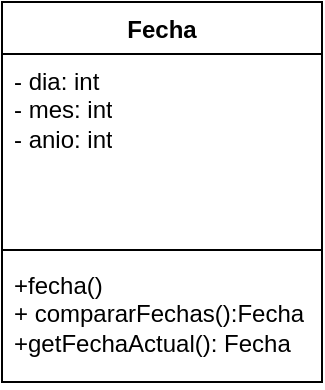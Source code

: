<mxfile version="24.7.13">
  <diagram name="Página-1" id="DxchnNnrfkmZuiuNO_-t">
    <mxGraphModel dx="1379" dy="794" grid="1" gridSize="10" guides="1" tooltips="1" connect="1" arrows="1" fold="1" page="1" pageScale="1" pageWidth="827" pageHeight="1169" math="0" shadow="0">
      <root>
        <mxCell id="0" />
        <mxCell id="1" parent="0" />
        <mxCell id="5qNJeTTHUVu1jkZzeaXL-1" value="Fecha" style="swimlane;fontStyle=1;align=center;verticalAlign=top;childLayout=stackLayout;horizontal=1;startSize=26;horizontalStack=0;resizeParent=1;resizeParentMax=0;resizeLast=0;collapsible=1;marginBottom=0;whiteSpace=wrap;html=1;" vertex="1" parent="1">
          <mxGeometry x="330" y="360" width="160" height="190" as="geometry" />
        </mxCell>
        <mxCell id="5qNJeTTHUVu1jkZzeaXL-2" value="- dia: int&lt;div&gt;- mes: int&lt;/div&gt;&lt;div&gt;- anio: int&lt;/div&gt;" style="text;strokeColor=none;fillColor=none;align=left;verticalAlign=top;spacingLeft=4;spacingRight=4;overflow=hidden;rotatable=0;points=[[0,0.5],[1,0.5]];portConstraint=eastwest;whiteSpace=wrap;html=1;" vertex="1" parent="5qNJeTTHUVu1jkZzeaXL-1">
          <mxGeometry y="26" width="160" height="94" as="geometry" />
        </mxCell>
        <mxCell id="5qNJeTTHUVu1jkZzeaXL-3" value="" style="line;strokeWidth=1;fillColor=none;align=left;verticalAlign=middle;spacingTop=-1;spacingLeft=3;spacingRight=3;rotatable=0;labelPosition=right;points=[];portConstraint=eastwest;strokeColor=inherit;" vertex="1" parent="5qNJeTTHUVu1jkZzeaXL-1">
          <mxGeometry y="120" width="160" height="8" as="geometry" />
        </mxCell>
        <mxCell id="5qNJeTTHUVu1jkZzeaXL-4" value="+fecha()&lt;div&gt;+ compararFechas():Fecha&lt;/div&gt;&lt;div&gt;+getFechaActual(): Fecha&lt;/div&gt;" style="text;strokeColor=none;fillColor=none;align=left;verticalAlign=top;spacingLeft=4;spacingRight=4;overflow=hidden;rotatable=0;points=[[0,0.5],[1,0.5]];portConstraint=eastwest;whiteSpace=wrap;html=1;" vertex="1" parent="5qNJeTTHUVu1jkZzeaXL-1">
          <mxGeometry y="128" width="160" height="62" as="geometry" />
        </mxCell>
      </root>
    </mxGraphModel>
  </diagram>
</mxfile>
